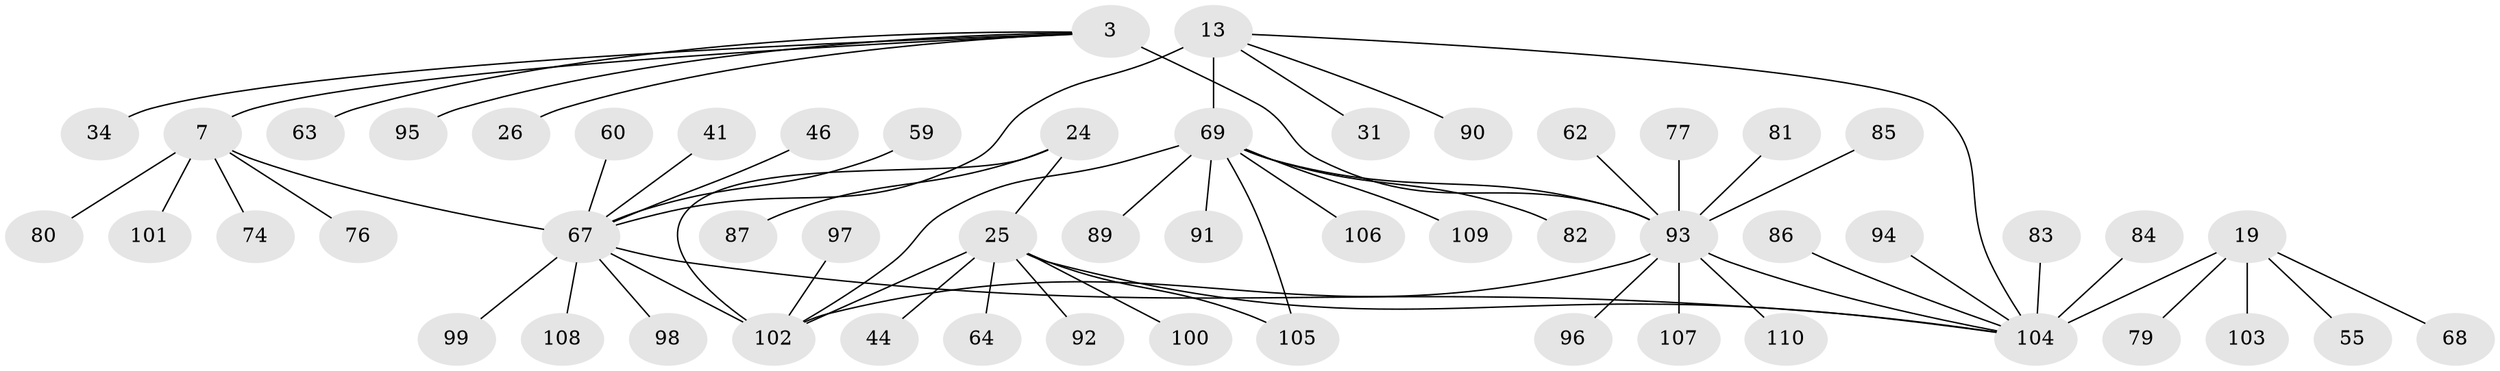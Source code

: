 // original degree distribution, {7: 0.06363636363636363, 13: 0.00909090909090909, 6: 0.03636363636363636, 9: 0.02727272727272727, 12: 0.01818181818181818, 8: 0.02727272727272727, 11: 0.00909090909090909, 5: 0.01818181818181818, 10: 0.00909090909090909, 4: 0.00909090909090909, 1: 0.6181818181818182, 2: 0.11818181818181818, 3: 0.03636363636363636}
// Generated by graph-tools (version 1.1) at 2025/55/03/09/25 04:55:04]
// undirected, 55 vertices, 62 edges
graph export_dot {
graph [start="1"]
  node [color=gray90,style=filled];
  3 [super="+1"];
  7 [super="+6"];
  13 [super="+12"];
  19 [super="+16"];
  24 [super="+22"];
  25 [super="+23"];
  26;
  31;
  34;
  41;
  44;
  46;
  55;
  59;
  60;
  62;
  63;
  64;
  67 [super="+52+8+10+37+38+39"];
  68;
  69 [super="+65"];
  74;
  76;
  77 [super="+30"];
  79;
  80;
  81;
  82;
  83;
  84;
  85;
  86 [super="+72"];
  87;
  89;
  90 [super="+78"];
  91;
  92 [super="+58"];
  93 [super="+2+42+5+32+47+54+56"];
  94;
  95 [super="+88"];
  96;
  97;
  98;
  99;
  100;
  101;
  102 [super="+70+36+48"];
  103 [super="+61"];
  104 [super="+71+73+75"];
  105 [super="+66"];
  106 [super="+29"];
  107;
  108;
  109;
  110;
  3 -- 34;
  3 -- 26;
  3 -- 63;
  3 -- 7;
  3 -- 95;
  3 -- 93 [weight=6];
  7 -- 80;
  7 -- 101;
  7 -- 74;
  7 -- 76;
  7 -- 67 [weight=6];
  13 -- 31;
  13 -- 90;
  13 -- 67;
  13 -- 104;
  13 -- 69 [weight=6];
  19 -- 79;
  19 -- 68;
  19 -- 55;
  19 -- 103;
  19 -- 104 [weight=6];
  24 -- 25 [weight=4];
  24 -- 87;
  24 -- 102 [weight=2];
  25 -- 44;
  25 -- 64;
  25 -- 105 [weight=2];
  25 -- 100;
  25 -- 92;
  25 -- 102 [weight=2];
  25 -- 104;
  41 -- 67;
  46 -- 67;
  59 -- 67;
  60 -- 67;
  62 -- 93;
  67 -- 99;
  67 -- 98;
  67 -- 108;
  67 -- 102 [weight=2];
  67 -- 104 [weight=2];
  69 -- 102;
  69 -- 105;
  69 -- 106;
  69 -- 109;
  69 -- 82;
  69 -- 89;
  69 -- 91;
  69 -- 93 [weight=2];
  77 -- 93;
  81 -- 93;
  83 -- 104;
  84 -- 104;
  85 -- 93;
  86 -- 104;
  93 -- 107;
  93 -- 110;
  93 -- 96;
  93 -- 102 [weight=2];
  93 -- 104;
  94 -- 104;
  97 -- 102;
}

